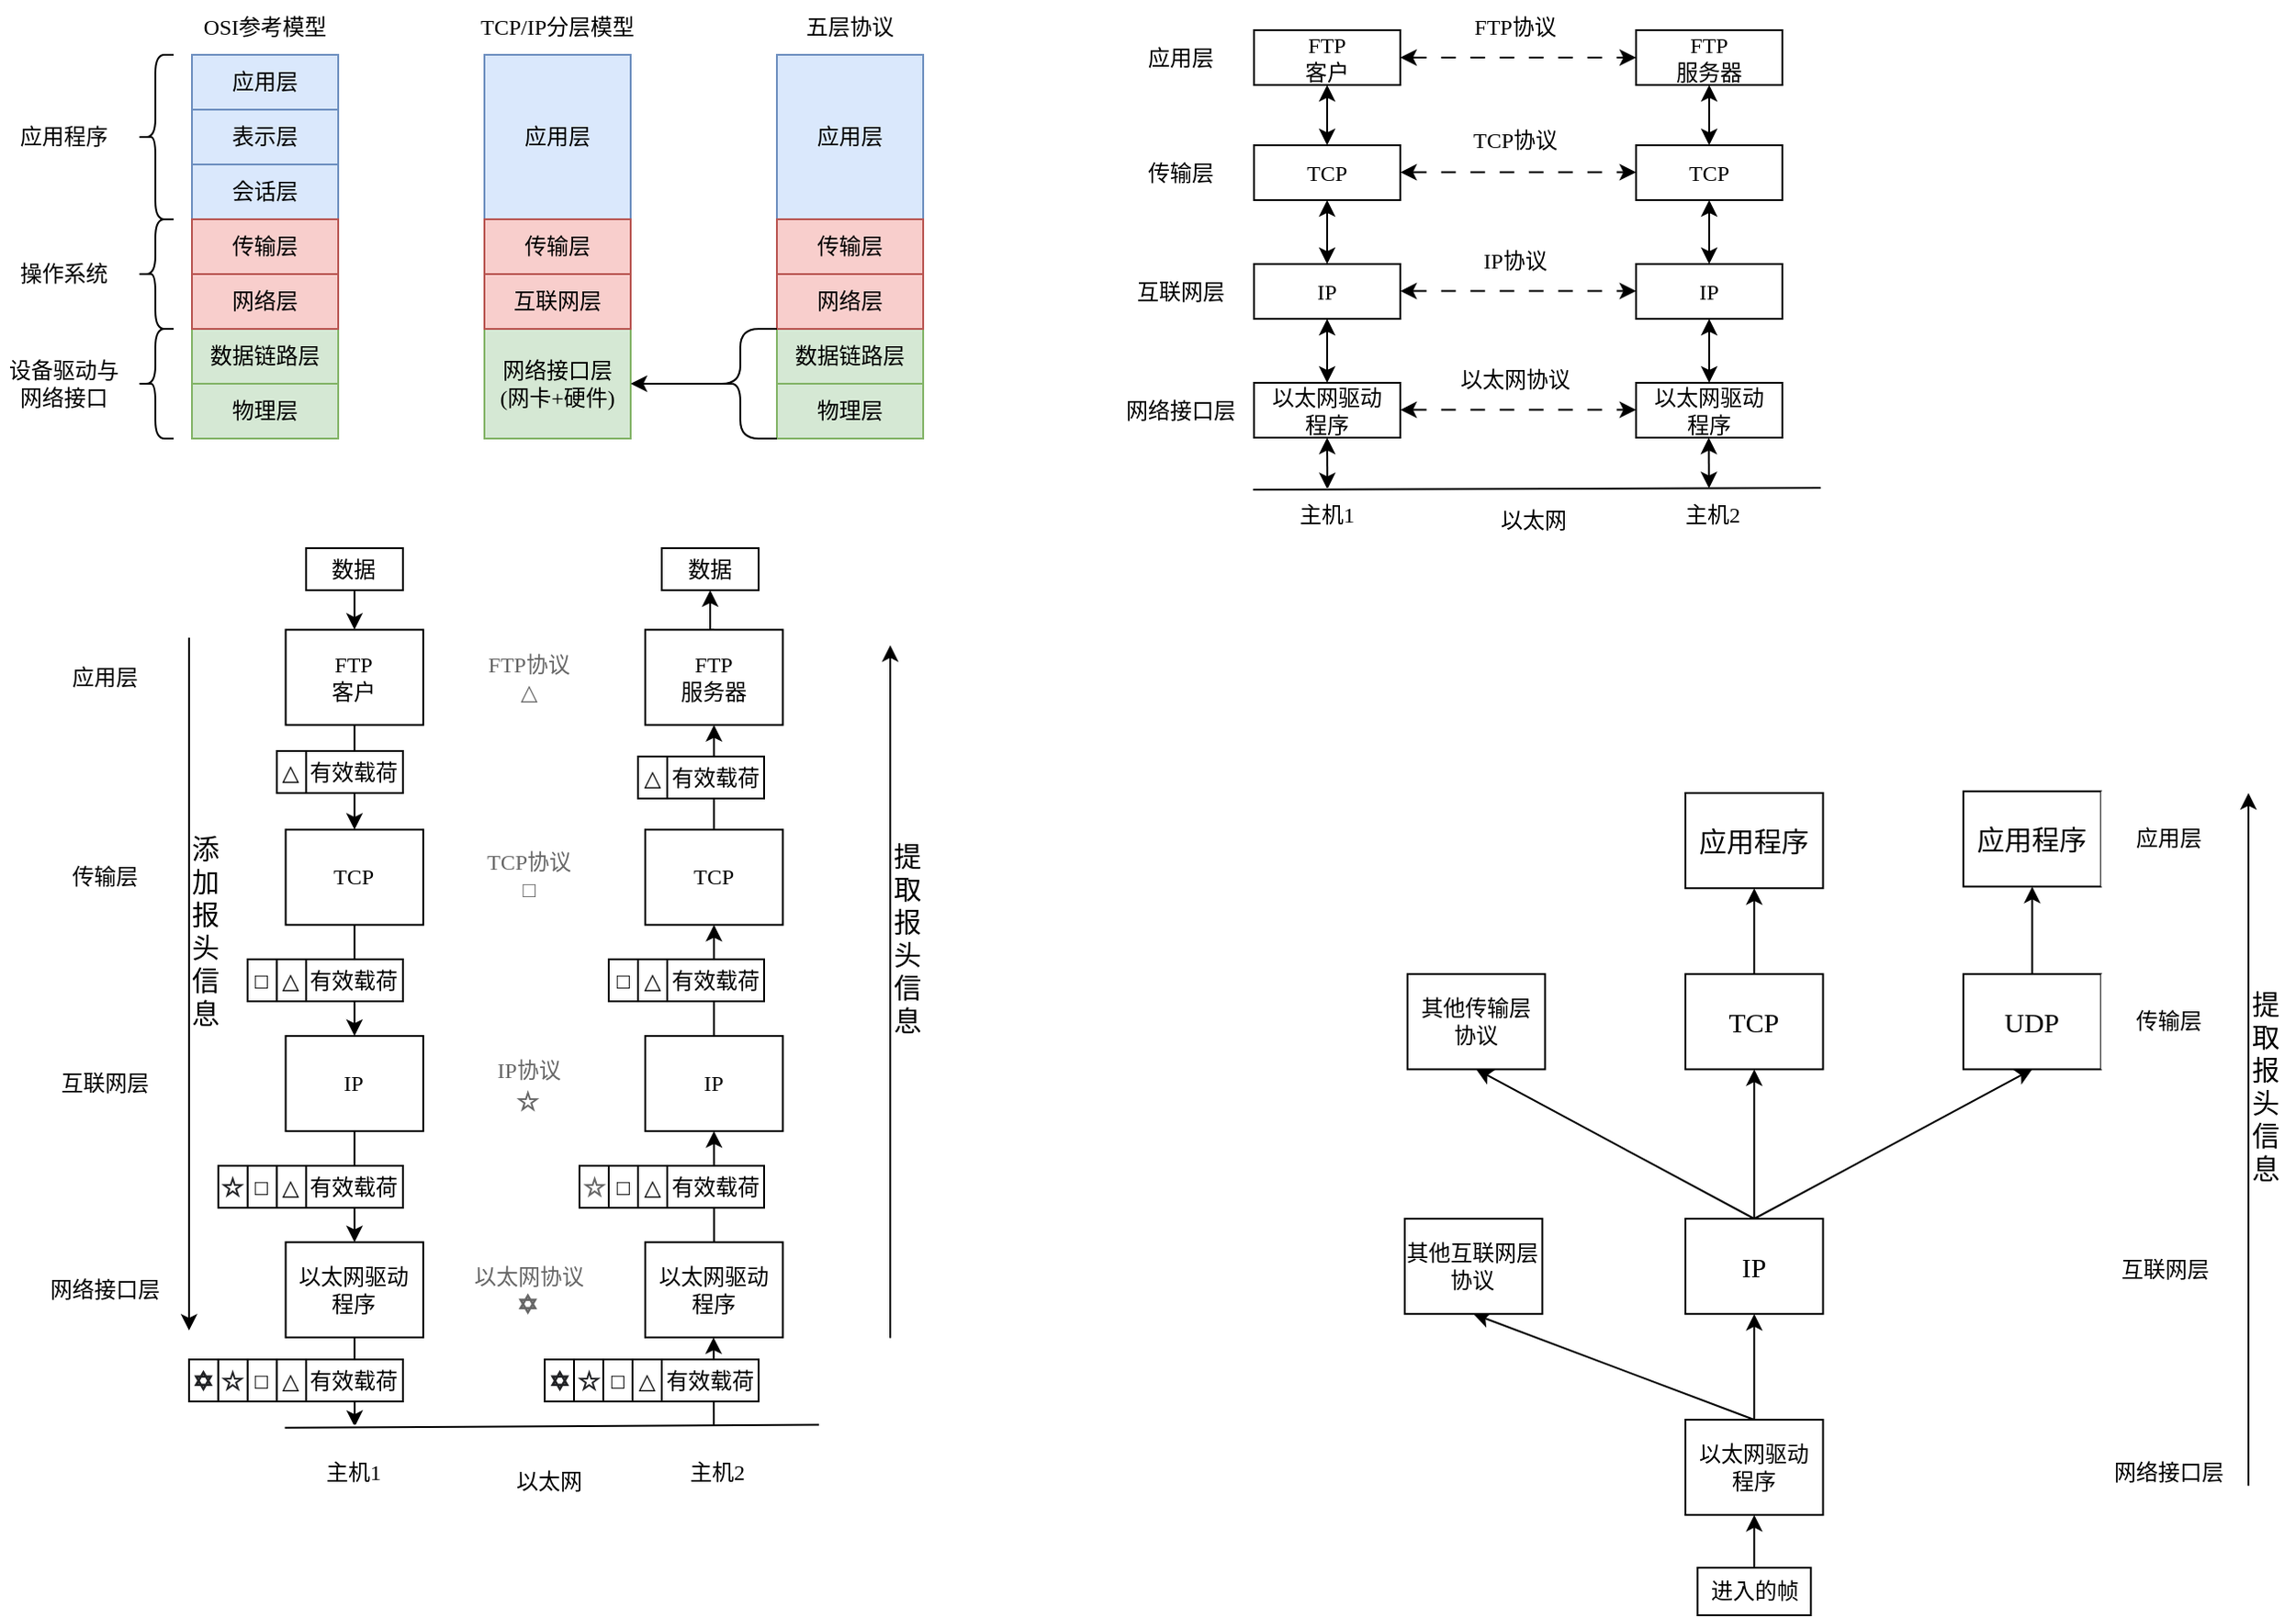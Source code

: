<mxfile version="21.2.1" type="github">
  <diagram id="y9B_kQ_wRSMAgdTWP-6r" name="第 1 页">
    <mxGraphModel dx="1783" dy="974" grid="0" gridSize="10" guides="1" tooltips="1" connect="1" arrows="1" fold="1" page="1" pageScale="1" pageWidth="1654" pageHeight="2336" math="0" shadow="0">
      <root>
        <mxCell id="0" />
        <mxCell id="1" parent="0" />
        <mxCell id="jhXkXHDH-FQMzAmbD0my-100" style="rounded=0;orthogonalLoop=1;jettySize=auto;html=1;startArrow=none;startFill=0;" parent="1" source="jhXkXHDH-FQMzAmbD0my-102" target="jhXkXHDH-FQMzAmbD0my-104" edge="1">
          <mxGeometry relative="1" as="geometry" />
        </mxCell>
        <mxCell id="jhXkXHDH-FQMzAmbD0my-1" value="会话层" style="rounded=0;whiteSpace=wrap;html=1;fontFamily=Songti TC;fillColor=#dae8fc;strokeColor=#6c8ebf;" parent="1" vertex="1">
          <mxGeometry x="121" y="109" width="80" height="30" as="geometry" />
        </mxCell>
        <mxCell id="jhXkXHDH-FQMzAmbD0my-2" value="表示层" style="rounded=0;whiteSpace=wrap;html=1;fontFamily=Songti TC;fillColor=#dae8fc;strokeColor=#6c8ebf;" parent="1" vertex="1">
          <mxGeometry x="121" y="79" width="80" height="30" as="geometry" />
        </mxCell>
        <mxCell id="jhXkXHDH-FQMzAmbD0my-4" value="应用层" style="rounded=0;whiteSpace=wrap;html=1;fontFamily=Songti TC;fillColor=#dae8fc;strokeColor=#6c8ebf;" parent="1" vertex="1">
          <mxGeometry x="121" y="49" width="80" height="30" as="geometry" />
        </mxCell>
        <mxCell id="jhXkXHDH-FQMzAmbD0my-6" value="物理层" style="rounded=0;whiteSpace=wrap;html=1;fontFamily=Songti TC;fillColor=#d5e8d4;strokeColor=#82b366;" parent="1" vertex="1">
          <mxGeometry x="121" y="229" width="80" height="30" as="geometry" />
        </mxCell>
        <mxCell id="jhXkXHDH-FQMzAmbD0my-7" value="数据链路层" style="rounded=0;whiteSpace=wrap;html=1;fontFamily=Songti TC;fillColor=#d5e8d4;strokeColor=#82b366;" parent="1" vertex="1">
          <mxGeometry x="121" y="199" width="80" height="30" as="geometry" />
        </mxCell>
        <mxCell id="jhXkXHDH-FQMzAmbD0my-8" value="网络层" style="rounded=0;whiteSpace=wrap;html=1;fontFamily=Songti TC;fillColor=#f8cecc;strokeColor=#b85450;" parent="1" vertex="1">
          <mxGeometry x="121" y="169" width="80" height="30" as="geometry" />
        </mxCell>
        <mxCell id="jhXkXHDH-FQMzAmbD0my-9" value="传输层" style="rounded=0;whiteSpace=wrap;html=1;fontFamily=Songti TC;fillColor=#f8cecc;strokeColor=#b85450;" parent="1" vertex="1">
          <mxGeometry x="121" y="139" width="80" height="30" as="geometry" />
        </mxCell>
        <mxCell id="jhXkXHDH-FQMzAmbD0my-26" value="应用层" style="rounded=0;whiteSpace=wrap;html=1;fontFamily=Songti TC;fillColor=#dae8fc;strokeColor=#6c8ebf;" parent="1" vertex="1">
          <mxGeometry x="441" y="49" width="80" height="90" as="geometry" />
        </mxCell>
        <mxCell id="jhXkXHDH-FQMzAmbD0my-27" value="物理层" style="rounded=0;whiteSpace=wrap;html=1;fontFamily=Songti TC;fillColor=#d5e8d4;strokeColor=#82b366;" parent="1" vertex="1">
          <mxGeometry x="441" y="229" width="80" height="30" as="geometry" />
        </mxCell>
        <mxCell id="jhXkXHDH-FQMzAmbD0my-28" value="数据链路层" style="rounded=0;whiteSpace=wrap;html=1;fontFamily=Songti TC;fillColor=#d5e8d4;strokeColor=#82b366;" parent="1" vertex="1">
          <mxGeometry x="441" y="199" width="80" height="30" as="geometry" />
        </mxCell>
        <mxCell id="jhXkXHDH-FQMzAmbD0my-29" value="网络层" style="rounded=0;whiteSpace=wrap;html=1;fontFamily=Songti TC;fillColor=#f8cecc;strokeColor=#b85450;" parent="1" vertex="1">
          <mxGeometry x="441" y="169" width="80" height="30" as="geometry" />
        </mxCell>
        <mxCell id="jhXkXHDH-FQMzAmbD0my-30" value="传输层" style="rounded=0;whiteSpace=wrap;html=1;fontFamily=Songti TC;fillColor=#f8cecc;strokeColor=#b85450;" parent="1" vertex="1">
          <mxGeometry x="441" y="139" width="80" height="30" as="geometry" />
        </mxCell>
        <mxCell id="jhXkXHDH-FQMzAmbD0my-33" value="应用层" style="rounded=0;whiteSpace=wrap;html=1;fontFamily=Songti TC;fillColor=#dae8fc;strokeColor=#6c8ebf;" parent="1" vertex="1">
          <mxGeometry x="281" y="49" width="80" height="90" as="geometry" />
        </mxCell>
        <mxCell id="jhXkXHDH-FQMzAmbD0my-34" value="网络接口层&lt;br&gt;(网卡+硬件)" style="rounded=0;whiteSpace=wrap;html=1;fontFamily=Songti TC;fillColor=#d5e8d4;strokeColor=#82b366;" parent="1" vertex="1">
          <mxGeometry x="281" y="199" width="80" height="60" as="geometry" />
        </mxCell>
        <mxCell id="jhXkXHDH-FQMzAmbD0my-36" value="互联网层" style="rounded=0;whiteSpace=wrap;html=1;fontFamily=Songti TC;fillColor=#f8cecc;strokeColor=#b85450;" parent="1" vertex="1">
          <mxGeometry x="281" y="169" width="80" height="30" as="geometry" />
        </mxCell>
        <mxCell id="jhXkXHDH-FQMzAmbD0my-37" value="传输层" style="rounded=0;whiteSpace=wrap;html=1;fontFamily=Songti TC;fillColor=#f8cecc;strokeColor=#b85450;" parent="1" vertex="1">
          <mxGeometry x="281" y="139" width="80" height="30" as="geometry" />
        </mxCell>
        <mxCell id="jhXkXHDH-FQMzAmbD0my-38" value="&lt;font face=&quot;Comic Sans MS&quot;&gt;OSI&lt;/font&gt;&lt;font face=&quot;Songti TC&quot;&gt;参考模型&lt;/font&gt;" style="text;html=1;strokeColor=none;fillColor=none;align=center;verticalAlign=middle;whiteSpace=wrap;rounded=0;" parent="1" vertex="1">
          <mxGeometry x="121" y="19" width="80" height="30" as="geometry" />
        </mxCell>
        <mxCell id="jhXkXHDH-FQMzAmbD0my-39" value="&lt;font face=&quot;Songti TC&quot;&gt;五层协议&lt;/font&gt;" style="text;html=1;strokeColor=none;fillColor=none;align=center;verticalAlign=middle;whiteSpace=wrap;rounded=0;" parent="1" vertex="1">
          <mxGeometry x="451" y="19" width="60" height="30" as="geometry" />
        </mxCell>
        <mxCell id="jhXkXHDH-FQMzAmbD0my-40" value="&lt;font face=&quot;Comic Sans MS&quot;&gt;TCP/IP&lt;/font&gt;&lt;font face=&quot;Songti TC&quot;&gt;分层模型&lt;/font&gt;" style="text;html=1;strokeColor=none;fillColor=none;align=center;verticalAlign=middle;whiteSpace=wrap;rounded=0;" parent="1" vertex="1">
          <mxGeometry x="271" y="19" width="100" height="30" as="geometry" />
        </mxCell>
        <mxCell id="jhXkXHDH-FQMzAmbD0my-42" value="" style="shape=curlyBracket;whiteSpace=wrap;html=1;rounded=1;labelPosition=left;verticalLabelPosition=middle;align=right;verticalAlign=middle;" parent="1" vertex="1">
          <mxGeometry x="91" y="49" width="20" height="90" as="geometry" />
        </mxCell>
        <mxCell id="jhXkXHDH-FQMzAmbD0my-43" value="&lt;font face=&quot;Songti TC&quot;&gt;应用程序&lt;/font&gt;" style="text;html=1;strokeColor=none;fillColor=none;align=center;verticalAlign=middle;whiteSpace=wrap;rounded=0;" parent="1" vertex="1">
          <mxGeometry x="21" y="79" width="60" height="30" as="geometry" />
        </mxCell>
        <mxCell id="jhXkXHDH-FQMzAmbD0my-44" value="" style="shape=curlyBracket;whiteSpace=wrap;html=1;rounded=1;labelPosition=left;verticalLabelPosition=middle;align=right;verticalAlign=middle;" parent="1" vertex="1">
          <mxGeometry x="91" y="139" width="20" height="60" as="geometry" />
        </mxCell>
        <mxCell id="jhXkXHDH-FQMzAmbD0my-45" value="&lt;font face=&quot;Songti TC&quot;&gt;操作系统&lt;/font&gt;" style="text;html=1;strokeColor=none;fillColor=none;align=center;verticalAlign=middle;whiteSpace=wrap;rounded=0;" parent="1" vertex="1">
          <mxGeometry x="21" y="154" width="60" height="30" as="geometry" />
        </mxCell>
        <mxCell id="jhXkXHDH-FQMzAmbD0my-46" value="" style="shape=curlyBracket;whiteSpace=wrap;html=1;rounded=1;labelPosition=left;verticalLabelPosition=middle;align=right;verticalAlign=middle;" parent="1" vertex="1">
          <mxGeometry x="91" y="199" width="20" height="60" as="geometry" />
        </mxCell>
        <mxCell id="jhXkXHDH-FQMzAmbD0my-47" value="&lt;font face=&quot;Songti TC&quot;&gt;设备驱动与网络接口&lt;/font&gt;" style="text;html=1;strokeColor=none;fillColor=none;align=center;verticalAlign=middle;whiteSpace=wrap;rounded=0;" parent="1" vertex="1">
          <mxGeometry x="16" y="214" width="70" height="30" as="geometry" />
        </mxCell>
        <mxCell id="jhXkXHDH-FQMzAmbD0my-50" style="edgeStyle=orthogonalEdgeStyle;rounded=0;orthogonalLoop=1;jettySize=auto;html=1;exitX=0.1;exitY=0.5;exitDx=0;exitDy=0;exitPerimeter=0;entryX=1;entryY=0.5;entryDx=0;entryDy=0;fillColor=#d5e8d4;strokeColor=#000000;" parent="1" source="jhXkXHDH-FQMzAmbD0my-48" target="jhXkXHDH-FQMzAmbD0my-34" edge="1">
          <mxGeometry relative="1" as="geometry" />
        </mxCell>
        <mxCell id="jhXkXHDH-FQMzAmbD0my-48" value="" style="shape=curlyBracket;whiteSpace=wrap;html=1;rounded=1;labelPosition=left;verticalLabelPosition=middle;align=right;verticalAlign=middle;fillColor=#d5e8d4;strokeColor=#000000;" parent="1" vertex="1">
          <mxGeometry x="401" y="199" width="40" height="60" as="geometry" />
        </mxCell>
        <mxCell id="jhXkXHDH-FQMzAmbD0my-51" value="应用层" style="rounded=0;whiteSpace=wrap;html=1;fontFamily=Songti TC;strokeColor=none;" parent="1" vertex="1">
          <mxGeometry x="622" y="35.5" width="80" height="30" as="geometry" />
        </mxCell>
        <mxCell id="jhXkXHDH-FQMzAmbD0my-52" value="网络接口层&lt;br&gt;" style="rounded=0;whiteSpace=wrap;html=1;fontFamily=Songti TC;strokeColor=none;" parent="1" vertex="1">
          <mxGeometry x="622" y="228.5" width="80" height="30" as="geometry" />
        </mxCell>
        <mxCell id="jhXkXHDH-FQMzAmbD0my-53" value="互联网层" style="rounded=0;whiteSpace=wrap;html=1;fontFamily=Songti TC;strokeColor=none;" parent="1" vertex="1">
          <mxGeometry x="622" y="163.5" width="80" height="30" as="geometry" />
        </mxCell>
        <mxCell id="jhXkXHDH-FQMzAmbD0my-54" value="传输层" style="rounded=0;whiteSpace=wrap;html=1;fontFamily=Songti TC;strokeColor=none;" parent="1" vertex="1">
          <mxGeometry x="622" y="98.5" width="80" height="30" as="geometry" />
        </mxCell>
        <mxCell id="jhXkXHDH-FQMzAmbD0my-65" style="rounded=0;orthogonalLoop=1;jettySize=auto;html=1;startArrow=classic;startFill=1;" parent="1" source="jhXkXHDH-FQMzAmbD0my-57" target="jhXkXHDH-FQMzAmbD0my-58" edge="1">
          <mxGeometry relative="1" as="geometry" />
        </mxCell>
        <mxCell id="jhXkXHDH-FQMzAmbD0my-82" style="edgeStyle=orthogonalEdgeStyle;rounded=0;orthogonalLoop=1;jettySize=auto;html=1;exitX=1;exitY=0.5;exitDx=0;exitDy=0;fontFamily=Songti TC;fontSize=12;fontColor=default;startArrow=classic;startFill=1;dashed=1;dashPattern=8 8;" parent="1" source="jhXkXHDH-FQMzAmbD0my-57" target="jhXkXHDH-FQMzAmbD0my-76" edge="1">
          <mxGeometry relative="1" as="geometry" />
        </mxCell>
        <mxCell id="jhXkXHDH-FQMzAmbD0my-57" value="FTP&lt;br&gt;客户" style="rounded=0;whiteSpace=wrap;html=1;fontFamily=Songti TC;" parent="1" vertex="1">
          <mxGeometry x="702" y="35.5" width="80" height="30" as="geometry" />
        </mxCell>
        <mxCell id="jhXkXHDH-FQMzAmbD0my-66" style="edgeStyle=orthogonalEdgeStyle;rounded=0;orthogonalLoop=1;jettySize=auto;html=1;startArrow=classic;startFill=1;" parent="1" source="jhXkXHDH-FQMzAmbD0my-58" target="jhXkXHDH-FQMzAmbD0my-59" edge="1">
          <mxGeometry relative="1" as="geometry" />
        </mxCell>
        <mxCell id="jhXkXHDH-FQMzAmbD0my-58" value="TCP" style="rounded=0;whiteSpace=wrap;html=1;fontFamily=Songti TC;" parent="1" vertex="1">
          <mxGeometry x="702" y="98.5" width="80" height="30" as="geometry" />
        </mxCell>
        <mxCell id="jhXkXHDH-FQMzAmbD0my-67" style="edgeStyle=orthogonalEdgeStyle;rounded=0;orthogonalLoop=1;jettySize=auto;html=1;exitX=0.5;exitY=1;exitDx=0;exitDy=0;startArrow=classic;startFill=1;" parent="1" source="jhXkXHDH-FQMzAmbD0my-59" target="jhXkXHDH-FQMzAmbD0my-60" edge="1">
          <mxGeometry relative="1" as="geometry" />
        </mxCell>
        <mxCell id="jhXkXHDH-FQMzAmbD0my-59" value="IP" style="rounded=0;whiteSpace=wrap;html=1;fontFamily=Songti TC;" parent="1" vertex="1">
          <mxGeometry x="702" y="163.5" width="80" height="30" as="geometry" />
        </mxCell>
        <mxCell id="jhXkXHDH-FQMzAmbD0my-93" style="rounded=0;orthogonalLoop=1;jettySize=auto;html=1;exitX=0.5;exitY=1;exitDx=0;exitDy=0;fontFamily=Songti TC;fontSize=12;fontColor=default;startArrow=classic;startFill=1;" parent="1" source="jhXkXHDH-FQMzAmbD0my-60" edge="1">
          <mxGeometry relative="1" as="geometry">
            <mxPoint x="742.143" y="286.714" as="targetPoint" />
          </mxGeometry>
        </mxCell>
        <mxCell id="jhXkXHDH-FQMzAmbD0my-60" value="以太网驱动&lt;br&gt;程序" style="rounded=0;whiteSpace=wrap;html=1;fontFamily=Songti TC;" parent="1" vertex="1">
          <mxGeometry x="702" y="228.5" width="80" height="30" as="geometry" />
        </mxCell>
        <mxCell id="jhXkXHDH-FQMzAmbD0my-75" style="rounded=0;orthogonalLoop=1;jettySize=auto;html=1;startArrow=classic;startFill=1;" parent="1" source="jhXkXHDH-FQMzAmbD0my-76" target="jhXkXHDH-FQMzAmbD0my-78" edge="1">
          <mxGeometry relative="1" as="geometry" />
        </mxCell>
        <mxCell id="jhXkXHDH-FQMzAmbD0my-76" value="FTP&lt;br&gt;服务器" style="rounded=0;whiteSpace=wrap;html=1;fontFamily=Songti TC;" parent="1" vertex="1">
          <mxGeometry x="911" y="35.5" width="80" height="30" as="geometry" />
        </mxCell>
        <mxCell id="jhXkXHDH-FQMzAmbD0my-77" style="edgeStyle=orthogonalEdgeStyle;rounded=0;orthogonalLoop=1;jettySize=auto;html=1;startArrow=classic;startFill=1;" parent="1" source="jhXkXHDH-FQMzAmbD0my-78" target="jhXkXHDH-FQMzAmbD0my-80" edge="1">
          <mxGeometry relative="1" as="geometry" />
        </mxCell>
        <mxCell id="jhXkXHDH-FQMzAmbD0my-78" value="TCP" style="rounded=0;whiteSpace=wrap;html=1;fontFamily=Songti TC;" parent="1" vertex="1">
          <mxGeometry x="911" y="98.5" width="80" height="30" as="geometry" />
        </mxCell>
        <mxCell id="jhXkXHDH-FQMzAmbD0my-79" style="edgeStyle=orthogonalEdgeStyle;rounded=0;orthogonalLoop=1;jettySize=auto;html=1;exitX=0.5;exitY=1;exitDx=0;exitDy=0;startArrow=classic;startFill=1;" parent="1" source="jhXkXHDH-FQMzAmbD0my-80" target="jhXkXHDH-FQMzAmbD0my-81" edge="1">
          <mxGeometry relative="1" as="geometry" />
        </mxCell>
        <mxCell id="jhXkXHDH-FQMzAmbD0my-80" value="IP" style="rounded=0;whiteSpace=wrap;html=1;fontFamily=Songti TC;" parent="1" vertex="1">
          <mxGeometry x="911" y="163.5" width="80" height="30" as="geometry" />
        </mxCell>
        <mxCell id="jhXkXHDH-FQMzAmbD0my-81" value="以太网驱动&lt;br&gt;程序" style="rounded=0;whiteSpace=wrap;html=1;fontFamily=Songti TC;" parent="1" vertex="1">
          <mxGeometry x="911" y="228.5" width="80" height="30" as="geometry" />
        </mxCell>
        <mxCell id="jhXkXHDH-FQMzAmbD0my-83" style="edgeStyle=orthogonalEdgeStyle;rounded=0;orthogonalLoop=1;jettySize=auto;html=1;exitX=1;exitY=0.5;exitDx=0;exitDy=0;fontFamily=Songti TC;fontSize=12;fontColor=default;startArrow=classic;startFill=1;dashed=1;dashPattern=8 8;" parent="1" edge="1">
          <mxGeometry relative="1" as="geometry">
            <mxPoint x="782" y="113.26" as="sourcePoint" />
            <mxPoint x="911" y="113.26" as="targetPoint" />
          </mxGeometry>
        </mxCell>
        <mxCell id="jhXkXHDH-FQMzAmbD0my-84" style="edgeStyle=orthogonalEdgeStyle;rounded=0;orthogonalLoop=1;jettySize=auto;html=1;exitX=1;exitY=0.5;exitDx=0;exitDy=0;fontFamily=Songti TC;fontSize=12;fontColor=default;startArrow=classic;startFill=1;dashed=1;dashPattern=8 8;" parent="1" edge="1">
          <mxGeometry relative="1" as="geometry">
            <mxPoint x="782" y="178.26" as="sourcePoint" />
            <mxPoint x="911" y="178.26" as="targetPoint" />
          </mxGeometry>
        </mxCell>
        <mxCell id="jhXkXHDH-FQMzAmbD0my-85" style="edgeStyle=orthogonalEdgeStyle;rounded=0;orthogonalLoop=1;jettySize=auto;html=1;exitX=1;exitY=0.5;exitDx=0;exitDy=0;fontFamily=Songti TC;fontSize=12;fontColor=default;startArrow=classic;startFill=1;dashed=1;dashPattern=8 8;" parent="1" edge="1">
          <mxGeometry relative="1" as="geometry">
            <mxPoint x="782" y="243.26" as="sourcePoint" />
            <mxPoint x="911" y="243.26" as="targetPoint" />
          </mxGeometry>
        </mxCell>
        <mxCell id="jhXkXHDH-FQMzAmbD0my-86" value="FTP协议" style="rounded=0;whiteSpace=wrap;html=1;fontFamily=Songti TC;strokeColor=none;" parent="1" vertex="1">
          <mxGeometry x="805" y="19" width="80" height="30" as="geometry" />
        </mxCell>
        <mxCell id="jhXkXHDH-FQMzAmbD0my-87" value="TCP协议" style="rounded=0;whiteSpace=wrap;html=1;fontFamily=Songti TC;strokeColor=none;" parent="1" vertex="1">
          <mxGeometry x="805" y="81" width="80" height="30" as="geometry" />
        </mxCell>
        <mxCell id="jhXkXHDH-FQMzAmbD0my-88" value="IP协议" style="rounded=0;whiteSpace=wrap;html=1;fontFamily=Songti TC;strokeColor=none;" parent="1" vertex="1">
          <mxGeometry x="805" y="147" width="80" height="30" as="geometry" />
        </mxCell>
        <mxCell id="jhXkXHDH-FQMzAmbD0my-89" value="以太网协议" style="rounded=0;whiteSpace=wrap;html=1;fontFamily=Songti TC;strokeColor=none;" parent="1" vertex="1">
          <mxGeometry x="805" y="212" width="80" height="30" as="geometry" />
        </mxCell>
        <mxCell id="jhXkXHDH-FQMzAmbD0my-90" value="主机1" style="rounded=0;whiteSpace=wrap;html=1;fontFamily=Songti TC;strokeColor=none;" parent="1" vertex="1">
          <mxGeometry x="702" y="286" width="80" height="30" as="geometry" />
        </mxCell>
        <mxCell id="jhXkXHDH-FQMzAmbD0my-91" value="主机2" style="rounded=0;whiteSpace=wrap;html=1;fontFamily=Songti TC;strokeColor=none;" parent="1" vertex="1">
          <mxGeometry x="913" y="286" width="80" height="30" as="geometry" />
        </mxCell>
        <mxCell id="jhXkXHDH-FQMzAmbD0my-92" value="" style="endArrow=none;html=1;rounded=0;fontFamily=Songti TC;fontSize=12;fontColor=default;" parent="1" edge="1">
          <mxGeometry width="50" height="50" relative="1" as="geometry">
            <mxPoint x="701.5" y="287" as="sourcePoint" />
            <mxPoint x="1012" y="286" as="targetPoint" />
          </mxGeometry>
        </mxCell>
        <mxCell id="jhXkXHDH-FQMzAmbD0my-94" style="rounded=0;orthogonalLoop=1;jettySize=auto;html=1;exitX=0.5;exitY=1;exitDx=0;exitDy=0;fontFamily=Songti TC;fontSize=12;fontColor=default;startArrow=classic;startFill=1;" parent="1" edge="1">
          <mxGeometry relative="1" as="geometry">
            <mxPoint x="950.76" y="258.5" as="targetPoint" />
            <mxPoint x="950.903" y="286.214" as="sourcePoint" />
          </mxGeometry>
        </mxCell>
        <mxCell id="jhXkXHDH-FQMzAmbD0my-95" value="以太网" style="rounded=0;whiteSpace=wrap;html=1;fontFamily=Songti TC;strokeColor=none;" parent="1" vertex="1">
          <mxGeometry x="815" y="289" width="80" height="30" as="geometry" />
        </mxCell>
        <mxCell id="jhXkXHDH-FQMzAmbD0my-136" value="有效载荷" style="rounded=0;whiteSpace=wrap;html=1;fontFamily=Songti TC;container=0;" parent="1" vertex="1">
          <mxGeometry x="183.42" y="430" width="53" height="23" as="geometry" />
        </mxCell>
        <mxCell id="jhXkXHDH-FQMzAmbD0my-96" value="应用层" style="rounded=0;whiteSpace=wrap;html=1;fontFamily=Songti TC;strokeColor=none;container=0;" parent="1" vertex="1">
          <mxGeometry x="35.72" y="363.655" width="75.282" height="52.1" as="geometry" />
        </mxCell>
        <mxCell id="jhXkXHDH-FQMzAmbD0my-97" value="网络接口层&lt;br&gt;" style="rounded=0;whiteSpace=wrap;html=1;fontFamily=Songti TC;strokeColor=none;container=0;" parent="1" vertex="1">
          <mxGeometry x="35.72" y="698.832" width="75.282" height="52.1" as="geometry" />
        </mxCell>
        <mxCell id="jhXkXHDH-FQMzAmbD0my-98" value="互联网层" style="rounded=0;whiteSpace=wrap;html=1;fontFamily=Songti TC;strokeColor=none;container=0;" parent="1" vertex="1">
          <mxGeometry x="35.72" y="585.948" width="75.282" height="52.1" as="geometry" />
        </mxCell>
        <mxCell id="jhXkXHDH-FQMzAmbD0my-99" value="传输层" style="rounded=0;whiteSpace=wrap;html=1;fontFamily=Songti TC;strokeColor=none;container=0;" parent="1" vertex="1">
          <mxGeometry x="35.72" y="473.065" width="75.282" height="52.1" as="geometry" />
        </mxCell>
        <mxCell id="jhXkXHDH-FQMzAmbD0my-102" value="FTP&lt;br&gt;客户" style="rounded=0;whiteSpace=wrap;html=1;fontFamily=Songti TC;container=0;" parent="1" vertex="1">
          <mxGeometry x="172.282" y="363.655" width="75.282" height="52.1" as="geometry" />
        </mxCell>
        <mxCell id="jhXkXHDH-FQMzAmbD0my-104" value="TCP" style="rounded=0;whiteSpace=wrap;html=1;fontFamily=Songti TC;container=0;" parent="1" vertex="1">
          <mxGeometry x="172.282" y="473.065" width="75.282" height="52.1" as="geometry" />
        </mxCell>
        <mxCell id="jhXkXHDH-FQMzAmbD0my-106" value="IP" style="rounded=0;whiteSpace=wrap;html=1;fontFamily=Songti TC;container=0;" parent="1" vertex="1">
          <mxGeometry x="172.282" y="585.948" width="75.282" height="52.1" as="geometry" />
        </mxCell>
        <mxCell id="jhXkXHDH-FQMzAmbD0my-103" style="edgeStyle=orthogonalEdgeStyle;rounded=0;orthogonalLoop=1;jettySize=auto;html=1;startArrow=none;startFill=0;" parent="1" source="jhXkXHDH-FQMzAmbD0my-104" target="jhXkXHDH-FQMzAmbD0my-106" edge="1">
          <mxGeometry relative="1" as="geometry" />
        </mxCell>
        <mxCell id="jhXkXHDH-FQMzAmbD0my-107" style="rounded=0;orthogonalLoop=1;jettySize=auto;html=1;exitX=0.5;exitY=1;exitDx=0;exitDy=0;fontFamily=Songti TC;fontSize=12;fontColor=default;startArrow=none;startFill=0;" parent="1" source="jhXkXHDH-FQMzAmbD0my-108" edge="1">
          <mxGeometry relative="1" as="geometry">
            <mxPoint x="210.058" y="799.93" as="targetPoint" />
          </mxGeometry>
        </mxCell>
        <mxCell id="jhXkXHDH-FQMzAmbD0my-108" value="以太网驱动&lt;br&gt;程序" style="rounded=0;whiteSpace=wrap;html=1;fontFamily=Songti TC;container=0;" parent="1" vertex="1">
          <mxGeometry x="172.282" y="698.832" width="75.282" height="52.1" as="geometry" />
        </mxCell>
        <mxCell id="jhXkXHDH-FQMzAmbD0my-105" style="edgeStyle=orthogonalEdgeStyle;rounded=0;orthogonalLoop=1;jettySize=auto;html=1;exitX=0.5;exitY=1;exitDx=0;exitDy=0;startArrow=none;startFill=0;" parent="1" source="jhXkXHDH-FQMzAmbD0my-106" target="jhXkXHDH-FQMzAmbD0my-108" edge="1">
          <mxGeometry relative="1" as="geometry" />
        </mxCell>
        <mxCell id="jhXkXHDH-FQMzAmbD0my-179" style="edgeStyle=orthogonalEdgeStyle;rounded=0;orthogonalLoop=1;jettySize=auto;html=1;exitX=0.5;exitY=0;exitDx=0;exitDy=0;entryX=0.5;entryY=1;entryDx=0;entryDy=0;fontFamily=Songti TC;fontSize=12;fontColor=default;" parent="1" source="jhXkXHDH-FQMzAmbD0my-110" target="jhXkXHDH-FQMzAmbD0my-178" edge="1">
          <mxGeometry relative="1" as="geometry" />
        </mxCell>
        <mxCell id="jhXkXHDH-FQMzAmbD0my-110" value="FTP&lt;br&gt;服务器" style="rounded=0;whiteSpace=wrap;html=1;fontFamily=Songti TC;container=0;" parent="1" vertex="1">
          <mxGeometry x="368.956" y="363.655" width="75.282" height="52.1" as="geometry" />
        </mxCell>
        <mxCell id="jhXkXHDH-FQMzAmbD0my-112" value="TCP" style="rounded=0;whiteSpace=wrap;html=1;fontFamily=Songti TC;container=0;" parent="1" vertex="1">
          <mxGeometry x="368.956" y="473.065" width="75.282" height="52.1" as="geometry" />
        </mxCell>
        <mxCell id="jhXkXHDH-FQMzAmbD0my-109" style="rounded=0;orthogonalLoop=1;jettySize=auto;html=1;startArrow=none;startFill=0;" parent="1" source="jhXkXHDH-FQMzAmbD0my-112" target="jhXkXHDH-FQMzAmbD0my-110" edge="1">
          <mxGeometry relative="1" as="geometry" />
        </mxCell>
        <mxCell id="jhXkXHDH-FQMzAmbD0my-114" value="IP" style="rounded=0;whiteSpace=wrap;html=1;fontFamily=Songti TC;container=0;" parent="1" vertex="1">
          <mxGeometry x="368.956" y="585.948" width="75.282" height="52.1" as="geometry" />
        </mxCell>
        <mxCell id="jhXkXHDH-FQMzAmbD0my-111" style="edgeStyle=orthogonalEdgeStyle;rounded=0;orthogonalLoop=1;jettySize=auto;html=1;startArrow=none;startFill=0;" parent="1" source="jhXkXHDH-FQMzAmbD0my-114" target="jhXkXHDH-FQMzAmbD0my-112" edge="1">
          <mxGeometry relative="1" as="geometry" />
        </mxCell>
        <mxCell id="jhXkXHDH-FQMzAmbD0my-115" value="以太网驱动&lt;br&gt;程序" style="rounded=0;whiteSpace=wrap;html=1;fontFamily=Songti TC;container=0;" parent="1" vertex="1">
          <mxGeometry x="368.956" y="698.832" width="75.282" height="52.1" as="geometry" />
        </mxCell>
        <mxCell id="jhXkXHDH-FQMzAmbD0my-113" style="edgeStyle=orthogonalEdgeStyle;rounded=0;orthogonalLoop=1;jettySize=auto;html=1;startArrow=none;startFill=0;entryX=0.5;entryY=1;entryDx=0;entryDy=0;" parent="1" source="jhXkXHDH-FQMzAmbD0my-115" target="jhXkXHDH-FQMzAmbD0my-114" edge="1">
          <mxGeometry relative="1" as="geometry" />
        </mxCell>
        <mxCell id="jhXkXHDH-FQMzAmbD0my-119" value="FTP协议" style="rounded=0;whiteSpace=wrap;html=1;fontFamily=Songti TC;strokeColor=none;container=0;fontColor=#666666;" parent="1" vertex="1">
          <mxGeometry x="267.998" y="357" width="75.282" height="52.1" as="geometry" />
        </mxCell>
        <mxCell id="jhXkXHDH-FQMzAmbD0my-120" value="TCP协议" style="rounded=0;whiteSpace=wrap;html=1;fontFamily=Songti TC;strokeColor=none;container=0;fontColor=#666666;" parent="1" vertex="1">
          <mxGeometry x="267.998" y="464.673" width="75.282" height="52.1" as="geometry" />
        </mxCell>
        <mxCell id="jhXkXHDH-FQMzAmbD0my-121" value="IP协议" style="rounded=0;whiteSpace=wrap;html=1;fontFamily=Songti TC;strokeColor=none;container=0;fontColor=#666666;" parent="1" vertex="1">
          <mxGeometry x="267.998" y="579.293" width="75.282" height="52.1" as="geometry" />
        </mxCell>
        <mxCell id="jhXkXHDH-FQMzAmbD0my-122" value="以太网协议" style="rounded=0;whiteSpace=wrap;html=1;fontFamily=Songti TC;strokeColor=none;container=0;fontColor=#666666;" parent="1" vertex="1">
          <mxGeometry x="267.998" y="692.177" width="75.282" height="52.1" as="geometry" />
        </mxCell>
        <mxCell id="jhXkXHDH-FQMzAmbD0my-123" value="主机1" style="rounded=0;whiteSpace=wrap;html=1;fontFamily=Songti TC;strokeColor=none;container=0;" parent="1" vertex="1">
          <mxGeometry x="172.282" y="798.69" width="75.282" height="52.1" as="geometry" />
        </mxCell>
        <mxCell id="jhXkXHDH-FQMzAmbD0my-124" value="主机2" style="rounded=0;whiteSpace=wrap;html=1;fontFamily=Songti TC;strokeColor=none;container=0;" parent="1" vertex="1">
          <mxGeometry x="370.838" y="798.69" width="75.282" height="52.1" as="geometry" />
        </mxCell>
        <mxCell id="jhXkXHDH-FQMzAmbD0my-125" value="" style="endArrow=none;html=1;rounded=0;fontFamily=Songti TC;fontSize=12;fontColor=default;" parent="1" edge="1">
          <mxGeometry width="50" height="50" relative="1" as="geometry">
            <mxPoint x="171.812" y="800.427" as="sourcePoint" />
            <mxPoint x="464" y="798.69" as="targetPoint" />
          </mxGeometry>
        </mxCell>
        <mxCell id="jhXkXHDH-FQMzAmbD0my-126" style="rounded=0;orthogonalLoop=1;jettySize=auto;html=1;exitX=0.5;exitY=1;exitDx=0;exitDy=0;fontFamily=Songti TC;fontSize=12;fontColor=default;startArrow=none;startFill=0;" parent="1" edge="1">
          <mxGeometry relative="1" as="geometry">
            <mxPoint x="406.372" y="750.932" as="targetPoint" />
            <mxPoint x="406.506" y="799.062" as="sourcePoint" />
          </mxGeometry>
        </mxCell>
        <mxCell id="jhXkXHDH-FQMzAmbD0my-127" value="以太网" style="rounded=0;whiteSpace=wrap;html=1;fontFamily=Songti TC;strokeColor=none;container=0;" parent="1" vertex="1">
          <mxGeometry x="278.618" y="803.9" width="75.282" height="52.1" as="geometry" />
        </mxCell>
        <mxCell id="jhXkXHDH-FQMzAmbD0my-130" value="△" style="rounded=0;whiteSpace=wrap;html=1;fontFamily=Songti TC;strokeColor=none;container=0;fillColor=none;fontColor=#666666;" parent="1" vertex="1">
          <mxGeometry x="267.998" y="372.101" width="75.282" height="52.1" as="geometry" />
        </mxCell>
        <mxCell id="jhXkXHDH-FQMzAmbD0my-131" value="□" style="rounded=0;whiteSpace=wrap;html=1;fontFamily=Songti TC;strokeColor=none;container=0;fillColor=none;fontColor=#666666;" parent="1" vertex="1">
          <mxGeometry x="267.998" y="480.329" width="75.282" height="52.1" as="geometry" />
        </mxCell>
        <mxCell id="jhXkXHDH-FQMzAmbD0my-132" value="&lt;b style=&quot;font-family: arial, sans-serif; font-size: 14px; text-align: left; background-color: rgb(255, 255, 255);&quot;&gt;☆&lt;/b&gt;" style="rounded=0;whiteSpace=wrap;html=1;fontFamily=Songti TC;strokeColor=none;container=0;fillColor=none;fontColor=#666666;" parent="1" vertex="1">
          <mxGeometry x="268" y="597.365" width="72.79" height="49.583" as="geometry" />
        </mxCell>
        <mxCell id="jhXkXHDH-FQMzAmbD0my-133" value="&lt;b style=&quot;font-family: arial, sans-serif; font-size: 14px; text-align: left; background-color: rgb(255, 255, 255);&quot;&gt;✡&lt;/b&gt;" style="text;html=1;align=center;verticalAlign=middle;resizable=0;points=[];autosize=1;strokeColor=none;fillColor=none;fontSize=12;fontFamily=Songti TC;fontColor=#666666;container=0;" parent="1" vertex="1">
          <mxGeometry x="290.4" y="718.176" width="28" height="29" as="geometry" />
        </mxCell>
        <mxCell id="jhXkXHDH-FQMzAmbD0my-181" style="edgeStyle=orthogonalEdgeStyle;rounded=0;orthogonalLoop=1;jettySize=auto;html=1;exitX=0.5;exitY=1;exitDx=0;exitDy=0;entryX=0.5;entryY=0;entryDx=0;entryDy=0;fontFamily=Songti TC;fontSize=12;fontColor=default;" parent="1" source="jhXkXHDH-FQMzAmbD0my-135" target="jhXkXHDH-FQMzAmbD0my-102" edge="1">
          <mxGeometry relative="1" as="geometry" />
        </mxCell>
        <mxCell id="jhXkXHDH-FQMzAmbD0my-135" value="数据" style="rounded=0;whiteSpace=wrap;html=1;fontFamily=Songti TC;container=0;" parent="1" vertex="1">
          <mxGeometry x="183.42" y="319" width="53" height="23" as="geometry" />
        </mxCell>
        <mxCell id="jhXkXHDH-FQMzAmbD0my-140" value="△" style="rounded=0;whiteSpace=wrap;html=1;fontFamily=Songti TC;container=0;" parent="1" vertex="1">
          <mxGeometry x="167.42" y="430" width="16" height="23" as="geometry" />
        </mxCell>
        <mxCell id="jhXkXHDH-FQMzAmbD0my-141" value="□" style="rounded=0;whiteSpace=wrap;html=1;fontFamily=Songti TC;container=0;" parent="1" vertex="1">
          <mxGeometry x="151.42" y="544" width="16" height="23" as="geometry" />
        </mxCell>
        <mxCell id="jhXkXHDH-FQMzAmbD0my-142" value="有效载荷" style="rounded=0;whiteSpace=wrap;html=1;fontFamily=Songti TC;container=0;" parent="1" vertex="1">
          <mxGeometry x="183.42" y="544" width="53" height="23" as="geometry" />
        </mxCell>
        <mxCell id="jhXkXHDH-FQMzAmbD0my-143" value="△" style="rounded=0;whiteSpace=wrap;html=1;fontFamily=Songti TC;container=0;" parent="1" vertex="1">
          <mxGeometry x="167.42" y="544" width="16" height="23" as="geometry" />
        </mxCell>
        <mxCell id="jhXkXHDH-FQMzAmbD0my-144" value="□" style="rounded=0;whiteSpace=wrap;html=1;fontFamily=Songti TC;container=0;" parent="1" vertex="1">
          <mxGeometry x="151.42" y="657" width="16" height="23" as="geometry" />
        </mxCell>
        <mxCell id="jhXkXHDH-FQMzAmbD0my-145" value="有效载荷" style="rounded=0;whiteSpace=wrap;html=1;fontFamily=Songti TC;container=0;" parent="1" vertex="1">
          <mxGeometry x="183.42" y="657" width="53" height="23" as="geometry" />
        </mxCell>
        <mxCell id="jhXkXHDH-FQMzAmbD0my-146" value="△" style="rounded=0;whiteSpace=wrap;html=1;fontFamily=Songti TC;container=0;" parent="1" vertex="1">
          <mxGeometry x="167.42" y="657" width="16" height="23" as="geometry" />
        </mxCell>
        <mxCell id="jhXkXHDH-FQMzAmbD0my-147" value="&lt;b style=&quot;border-color: var(--border-color); color: rgb(32, 33, 36); font-family: arial, sans-serif; font-size: 14px; text-align: left; background-color: rgb(255, 255, 255);&quot;&gt;☆&lt;/b&gt;" style="rounded=0;whiteSpace=wrap;html=1;fontFamily=Songti TC;container=0;" parent="1" vertex="1">
          <mxGeometry x="135.42" y="657" width="16" height="23" as="geometry" />
        </mxCell>
        <mxCell id="jhXkXHDH-FQMzAmbD0my-155" value="&lt;b style=&quot;border-color: var(--border-color); color: rgb(32, 33, 36); font-family: arial, sans-serif; font-size: 14px; text-align: left; background-color: rgb(255, 255, 255);&quot;&gt;✡&lt;/b&gt;" style="rounded=0;whiteSpace=wrap;html=1;fontFamily=Songti TC;container=0;" parent="1" vertex="1">
          <mxGeometry x="119.42" y="763" width="16" height="23" as="geometry" />
        </mxCell>
        <mxCell id="jhXkXHDH-FQMzAmbD0my-159" value="□" style="rounded=0;whiteSpace=wrap;html=1;fontFamily=Songti TC;container=0;" parent="1" vertex="1">
          <mxGeometry x="151.42" y="763" width="16" height="23" as="geometry" />
        </mxCell>
        <mxCell id="jhXkXHDH-FQMzAmbD0my-160" value="有效载荷" style="rounded=0;whiteSpace=wrap;html=1;fontFamily=Songti TC;container=0;" parent="1" vertex="1">
          <mxGeometry x="183.42" y="763" width="53" height="23" as="geometry" />
        </mxCell>
        <mxCell id="jhXkXHDH-FQMzAmbD0my-161" value="△" style="rounded=0;whiteSpace=wrap;html=1;fontFamily=Songti TC;container=0;" parent="1" vertex="1">
          <mxGeometry x="167.42" y="763" width="16" height="23" as="geometry" />
        </mxCell>
        <mxCell id="jhXkXHDH-FQMzAmbD0my-162" value="&lt;b style=&quot;border-color: var(--border-color); color: rgb(32, 33, 36); font-family: arial, sans-serif; font-size: 14px; text-align: left; background-color: rgb(255, 255, 255);&quot;&gt;☆&lt;/b&gt;" style="rounded=0;whiteSpace=wrap;html=1;fontFamily=Songti TC;container=0;" parent="1" vertex="1">
          <mxGeometry x="135.42" y="763" width="16" height="23" as="geometry" />
        </mxCell>
        <mxCell id="jhXkXHDH-FQMzAmbD0my-164" value="&lt;b style=&quot;border-color: var(--border-color); color: rgb(32, 33, 36); font-family: arial, sans-serif; font-size: 14px; text-align: left; background-color: rgb(255, 255, 255);&quot;&gt;✡&lt;/b&gt;" style="rounded=0;whiteSpace=wrap;html=1;fontFamily=Songti TC;container=0;" parent="1" vertex="1">
          <mxGeometry x="314" y="763" width="16" height="23" as="geometry" />
        </mxCell>
        <mxCell id="jhXkXHDH-FQMzAmbD0my-165" value="□" style="rounded=0;whiteSpace=wrap;html=1;fontFamily=Songti TC;container=0;" parent="1" vertex="1">
          <mxGeometry x="346" y="763" width="16" height="23" as="geometry" />
        </mxCell>
        <mxCell id="jhXkXHDH-FQMzAmbD0my-166" value="有效载荷" style="rounded=0;whiteSpace=wrap;html=1;fontFamily=Songti TC;container=0;" parent="1" vertex="1">
          <mxGeometry x="378" y="763" width="53" height="23" as="geometry" />
        </mxCell>
        <mxCell id="jhXkXHDH-FQMzAmbD0my-167" value="△" style="rounded=0;whiteSpace=wrap;html=1;fontFamily=Songti TC;container=0;" parent="1" vertex="1">
          <mxGeometry x="362" y="763" width="16" height="23" as="geometry" />
        </mxCell>
        <mxCell id="jhXkXHDH-FQMzAmbD0my-168" value="&lt;b style=&quot;border-color: var(--border-color); color: rgb(32, 33, 36); font-family: arial, sans-serif; font-size: 14px; text-align: left; background-color: rgb(255, 255, 255);&quot;&gt;☆&lt;/b&gt;" style="rounded=0;whiteSpace=wrap;html=1;fontFamily=Songti TC;container=0;" parent="1" vertex="1">
          <mxGeometry x="330" y="763" width="16" height="23" as="geometry" />
        </mxCell>
        <mxCell id="jhXkXHDH-FQMzAmbD0my-169" value="□" style="rounded=0;whiteSpace=wrap;html=1;fontFamily=Songti TC;container=0;" parent="1" vertex="1">
          <mxGeometry x="349" y="657" width="16" height="23" as="geometry" />
        </mxCell>
        <mxCell id="jhXkXHDH-FQMzAmbD0my-170" value="有效载荷" style="rounded=0;whiteSpace=wrap;html=1;fontFamily=Songti TC;container=0;" parent="1" vertex="1">
          <mxGeometry x="381" y="657" width="53" height="23" as="geometry" />
        </mxCell>
        <mxCell id="jhXkXHDH-FQMzAmbD0my-171" value="△" style="rounded=0;whiteSpace=wrap;html=1;fontFamily=Songti TC;container=0;" parent="1" vertex="1">
          <mxGeometry x="365" y="657" width="16" height="23" as="geometry" />
        </mxCell>
        <mxCell id="jhXkXHDH-FQMzAmbD0my-172" value="&lt;b style=&quot;border-color: var(--border-color); font-family: arial, sans-serif; font-size: 14px; text-align: left; background-color: rgb(255, 255, 255);&quot;&gt;☆&lt;/b&gt;" style="rounded=0;whiteSpace=wrap;html=1;fontFamily=Songti TC;container=0;fontColor=#666666;" parent="1" vertex="1">
          <mxGeometry x="333" y="657" width="16" height="23" as="geometry" />
        </mxCell>
        <mxCell id="jhXkXHDH-FQMzAmbD0my-173" value="□" style="rounded=0;whiteSpace=wrap;html=1;fontFamily=Songti TC;container=0;" parent="1" vertex="1">
          <mxGeometry x="349" y="544" width="16" height="23" as="geometry" />
        </mxCell>
        <mxCell id="jhXkXHDH-FQMzAmbD0my-174" value="有效载荷" style="rounded=0;whiteSpace=wrap;html=1;fontFamily=Songti TC;container=0;" parent="1" vertex="1">
          <mxGeometry x="381" y="544" width="53" height="23" as="geometry" />
        </mxCell>
        <mxCell id="jhXkXHDH-FQMzAmbD0my-175" value="△" style="rounded=0;whiteSpace=wrap;html=1;fontFamily=Songti TC;container=0;" parent="1" vertex="1">
          <mxGeometry x="365" y="544" width="16" height="23" as="geometry" />
        </mxCell>
        <mxCell id="jhXkXHDH-FQMzAmbD0my-176" value="有效载荷" style="rounded=0;whiteSpace=wrap;html=1;fontFamily=Songti TC;container=0;" parent="1" vertex="1">
          <mxGeometry x="381" y="433" width="53" height="23" as="geometry" />
        </mxCell>
        <mxCell id="jhXkXHDH-FQMzAmbD0my-177" value="△" style="rounded=0;whiteSpace=wrap;html=1;fontFamily=Songti TC;container=0;" parent="1" vertex="1">
          <mxGeometry x="365" y="433" width="16" height="23" as="geometry" />
        </mxCell>
        <mxCell id="jhXkXHDH-FQMzAmbD0my-178" value="数据" style="rounded=0;whiteSpace=wrap;html=1;fontFamily=Songti TC;container=0;" parent="1" vertex="1">
          <mxGeometry x="378" y="319" width="53" height="23" as="geometry" />
        </mxCell>
        <mxCell id="jhXkXHDH-FQMzAmbD0my-182" value="" style="endArrow=classic;html=1;rounded=0;fontFamily=Songti TC;fontSize=12;fontColor=default;" parent="1" edge="1">
          <mxGeometry width="50" height="50" relative="1" as="geometry">
            <mxPoint x="119.42" y="368" as="sourcePoint" />
            <mxPoint x="119.42" y="747.18" as="targetPoint" />
          </mxGeometry>
        </mxCell>
        <mxCell id="jhXkXHDH-FQMzAmbD0my-183" value="&lt;font style=&quot;font-size: 15px;&quot;&gt;添&lt;br&gt;加&lt;br&gt;报&lt;br&gt;头&lt;br&gt;信&lt;br&gt;息&lt;/font&gt;" style="text;html=1;align=center;verticalAlign=middle;resizable=0;points=[];autosize=1;strokeColor=none;fillColor=none;fontSize=12;fontFamily=Songti TC;fontColor=default;" parent="1" vertex="1">
          <mxGeometry x="111.42" y="468.16" width="33" height="120" as="geometry" />
        </mxCell>
        <mxCell id="jhXkXHDH-FQMzAmbD0my-184" value="" style="endArrow=classic;html=1;rounded=0;fontFamily=Songti TC;fontSize=12;fontColor=default;" parent="1" edge="1">
          <mxGeometry width="50" height="50" relative="1" as="geometry">
            <mxPoint x="503" y="751.28" as="sourcePoint" />
            <mxPoint x="503" y="372.1" as="targetPoint" />
          </mxGeometry>
        </mxCell>
        <mxCell id="jhXkXHDH-FQMzAmbD0my-185" value="&lt;font style=&quot;font-size: 15px;&quot;&gt;提&lt;br&gt;取&lt;br&gt;报&lt;br&gt;头&lt;br&gt;信&lt;br&gt;息&lt;/font&gt;" style="text;html=1;align=center;verticalAlign=middle;resizable=0;points=[];autosize=1;strokeColor=none;fillColor=none;fontSize=12;fontFamily=Songti TC;fontColor=default;" parent="1" vertex="1">
          <mxGeometry x="495" y="472.26" width="33" height="120" as="geometry" />
        </mxCell>
        <mxCell id="FbLNC3-QysiiRpVfgk6d-3" style="edgeStyle=orthogonalEdgeStyle;rounded=0;orthogonalLoop=1;jettySize=auto;html=1;exitX=0.5;exitY=0;exitDx=0;exitDy=0;entryX=0.5;entryY=1;entryDx=0;entryDy=0;" edge="1" parent="1" source="FbLNC3-QysiiRpVfgk6d-1" target="FbLNC3-QysiiRpVfgk6d-2">
          <mxGeometry relative="1" as="geometry" />
        </mxCell>
        <mxCell id="FbLNC3-QysiiRpVfgk6d-1" value="进入的帧" style="rounded=0;whiteSpace=wrap;html=1;fontFamily=Songti TC;container=0;" vertex="1" parent="1">
          <mxGeometry x="944.64" y="877" width="62" height="26" as="geometry" />
        </mxCell>
        <mxCell id="FbLNC3-QysiiRpVfgk6d-13" style="edgeStyle=orthogonalEdgeStyle;rounded=0;orthogonalLoop=1;jettySize=auto;html=1;exitX=0.5;exitY=0;exitDx=0;exitDy=0;entryX=0.5;entryY=1;entryDx=0;entryDy=0;" edge="1" parent="1" source="FbLNC3-QysiiRpVfgk6d-2" target="FbLNC3-QysiiRpVfgk6d-4">
          <mxGeometry relative="1" as="geometry" />
        </mxCell>
        <mxCell id="FbLNC3-QysiiRpVfgk6d-14" style="rounded=0;orthogonalLoop=1;jettySize=auto;html=1;exitX=0.5;exitY=0;exitDx=0;exitDy=0;entryX=0.5;entryY=1;entryDx=0;entryDy=0;" edge="1" parent="1" source="FbLNC3-QysiiRpVfgk6d-2" target="FbLNC3-QysiiRpVfgk6d-11">
          <mxGeometry relative="1" as="geometry" />
        </mxCell>
        <mxCell id="FbLNC3-QysiiRpVfgk6d-2" value="以太网驱动&lt;br&gt;程序" style="rounded=0;whiteSpace=wrap;html=1;fontFamily=Songti TC;container=0;" vertex="1" parent="1">
          <mxGeometry x="937.996" y="796.002" width="75.282" height="52.1" as="geometry" />
        </mxCell>
        <mxCell id="FbLNC3-QysiiRpVfgk6d-15" style="edgeStyle=orthogonalEdgeStyle;rounded=0;orthogonalLoop=1;jettySize=auto;html=1;exitX=0.5;exitY=0;exitDx=0;exitDy=0;entryX=0.5;entryY=1;entryDx=0;entryDy=0;" edge="1" parent="1" source="FbLNC3-QysiiRpVfgk6d-4" target="FbLNC3-QysiiRpVfgk6d-5">
          <mxGeometry relative="1" as="geometry" />
        </mxCell>
        <mxCell id="FbLNC3-QysiiRpVfgk6d-16" style="rounded=0;orthogonalLoop=1;jettySize=auto;html=1;exitX=0.5;exitY=0;exitDx=0;exitDy=0;entryX=0.5;entryY=1;entryDx=0;entryDy=0;" edge="1" parent="1" source="FbLNC3-QysiiRpVfgk6d-4" target="FbLNC3-QysiiRpVfgk6d-6">
          <mxGeometry relative="1" as="geometry" />
        </mxCell>
        <mxCell id="FbLNC3-QysiiRpVfgk6d-17" style="edgeStyle=none;shape=connector;rounded=0;orthogonalLoop=1;jettySize=auto;html=1;exitX=0.5;exitY=0;exitDx=0;exitDy=0;entryX=0.5;entryY=1;entryDx=0;entryDy=0;labelBackgroundColor=default;strokeColor=default;fontFamily=Helvetica;fontSize=11;fontColor=default;endArrow=classic;" edge="1" parent="1" source="FbLNC3-QysiiRpVfgk6d-4" target="FbLNC3-QysiiRpVfgk6d-12">
          <mxGeometry relative="1" as="geometry" />
        </mxCell>
        <mxCell id="FbLNC3-QysiiRpVfgk6d-4" value="&lt;font style=&quot;font-size: 15px;&quot;&gt;IP&lt;/font&gt;" style="rounded=0;whiteSpace=wrap;html=1;fontFamily=Songti TC;container=0;" vertex="1" parent="1">
          <mxGeometry x="937.996" y="686.002" width="75.282" height="52.1" as="geometry" />
        </mxCell>
        <mxCell id="FbLNC3-QysiiRpVfgk6d-18" style="edgeStyle=none;shape=connector;rounded=0;orthogonalLoop=1;jettySize=auto;html=1;exitX=0.5;exitY=0;exitDx=0;exitDy=0;labelBackgroundColor=default;strokeColor=default;fontFamily=Helvetica;fontSize=11;fontColor=default;endArrow=classic;" edge="1" parent="1" source="FbLNC3-QysiiRpVfgk6d-5" target="FbLNC3-QysiiRpVfgk6d-7">
          <mxGeometry relative="1" as="geometry" />
        </mxCell>
        <mxCell id="FbLNC3-QysiiRpVfgk6d-19" style="edgeStyle=none;shape=connector;rounded=0;orthogonalLoop=1;jettySize=auto;html=1;exitX=0.5;exitY=0;exitDx=0;exitDy=0;entryX=0.5;entryY=1;entryDx=0;entryDy=0;labelBackgroundColor=default;strokeColor=default;fontFamily=Helvetica;fontSize=11;fontColor=default;endArrow=classic;" edge="1" parent="1" source="FbLNC3-QysiiRpVfgk6d-6" target="FbLNC3-QysiiRpVfgk6d-8">
          <mxGeometry relative="1" as="geometry" />
        </mxCell>
        <mxCell id="FbLNC3-QysiiRpVfgk6d-5" value="&lt;font style=&quot;font-size: 15px;&quot;&gt;TCP&lt;/font&gt;" style="rounded=0;whiteSpace=wrap;html=1;fontFamily=Songti TC;container=0;" vertex="1" parent="1">
          <mxGeometry x="937.996" y="552.112" width="75.282" height="52.1" as="geometry" />
        </mxCell>
        <mxCell id="FbLNC3-QysiiRpVfgk6d-6" value="&lt;font style=&quot;font-size: 15px;&quot;&gt;UDP&lt;/font&gt;" style="rounded=0;whiteSpace=wrap;html=1;fontFamily=Songti TC;container=0;" vertex="1" parent="1">
          <mxGeometry x="1090.056" y="552.112" width="75.282" height="52.1" as="geometry" />
        </mxCell>
        <mxCell id="FbLNC3-QysiiRpVfgk6d-7" value="&lt;font style=&quot;font-size: 15px;&quot;&gt;应用程序&lt;/font&gt;" style="rounded=0;whiteSpace=wrap;html=1;fontFamily=Songti TC;container=0;" vertex="1" parent="1">
          <mxGeometry x="937.996" y="453.002" width="75.282" height="52.1" as="geometry" />
        </mxCell>
        <mxCell id="FbLNC3-QysiiRpVfgk6d-8" value="&lt;font style=&quot;font-size: 15px;&quot;&gt;应用程序&lt;/font&gt;" style="rounded=0;whiteSpace=wrap;html=1;fontFamily=Songti TC;container=0;" vertex="1" parent="1">
          <mxGeometry x="1090.056" y="452.112" width="75.282" height="52.1" as="geometry" />
        </mxCell>
        <mxCell id="FbLNC3-QysiiRpVfgk6d-11" value="其他互联网层协议" style="rounded=0;whiteSpace=wrap;html=1;fontFamily=Songti TC;container=0;" vertex="1" parent="1">
          <mxGeometry x="784.436" y="686.002" width="75.282" height="52.1" as="geometry" />
        </mxCell>
        <mxCell id="FbLNC3-QysiiRpVfgk6d-12" value="其他传输层&lt;br&gt;协议" style="rounded=0;whiteSpace=wrap;html=1;fontFamily=Songti TC;container=0;" vertex="1" parent="1">
          <mxGeometry x="785.936" y="552.112" width="75.282" height="52.1" as="geometry" />
        </mxCell>
        <mxCell id="FbLNC3-QysiiRpVfgk6d-22" value="" style="endArrow=classic;html=1;rounded=0;fontFamily=Songti TC;fontSize=12;fontColor=default;" edge="1" parent="1">
          <mxGeometry width="50" height="50" relative="1" as="geometry">
            <mxPoint x="1246" y="832.18" as="sourcePoint" />
            <mxPoint x="1246" y="453" as="targetPoint" />
          </mxGeometry>
        </mxCell>
        <mxCell id="FbLNC3-QysiiRpVfgk6d-23" value="&lt;font style=&quot;font-size: 15px;&quot;&gt;提&lt;br&gt;取&lt;br&gt;报&lt;br&gt;头&lt;br&gt;信&lt;br&gt;息&lt;/font&gt;" style="text;html=1;align=center;verticalAlign=middle;resizable=0;points=[];autosize=1;strokeColor=none;fillColor=none;fontSize=12;fontFamily=Songti TC;fontColor=default;" vertex="1" parent="1">
          <mxGeometry x="1238" y="553.16" width="33" height="120" as="geometry" />
        </mxCell>
        <mxCell id="FbLNC3-QysiiRpVfgk6d-24" value="应用层" style="rounded=0;whiteSpace=wrap;html=1;fontFamily=Songti TC;strokeColor=none;container=0;" vertex="1" parent="1">
          <mxGeometry x="1165.34" y="452.115" width="75.282" height="52.1" as="geometry" />
        </mxCell>
        <mxCell id="FbLNC3-QysiiRpVfgk6d-25" value="网络接口层&lt;br&gt;" style="rounded=0;whiteSpace=wrap;html=1;fontFamily=Songti TC;strokeColor=none;container=0;" vertex="1" parent="1">
          <mxGeometry x="1165.34" y="798.692" width="75.282" height="52.1" as="geometry" />
        </mxCell>
        <mxCell id="FbLNC3-QysiiRpVfgk6d-26" value="互联网层" style="rounded=0;whiteSpace=wrap;html=1;fontFamily=Songti TC;strokeColor=none;container=0;" vertex="1" parent="1">
          <mxGeometry x="1162.72" y="687.998" width="75.282" height="52.1" as="geometry" />
        </mxCell>
        <mxCell id="FbLNC3-QysiiRpVfgk6d-27" value="传输层" style="rounded=0;whiteSpace=wrap;html=1;fontFamily=Songti TC;strokeColor=none;container=0;" vertex="1" parent="1">
          <mxGeometry x="1165.34" y="552.115" width="75.282" height="52.1" as="geometry" />
        </mxCell>
      </root>
    </mxGraphModel>
  </diagram>
</mxfile>
